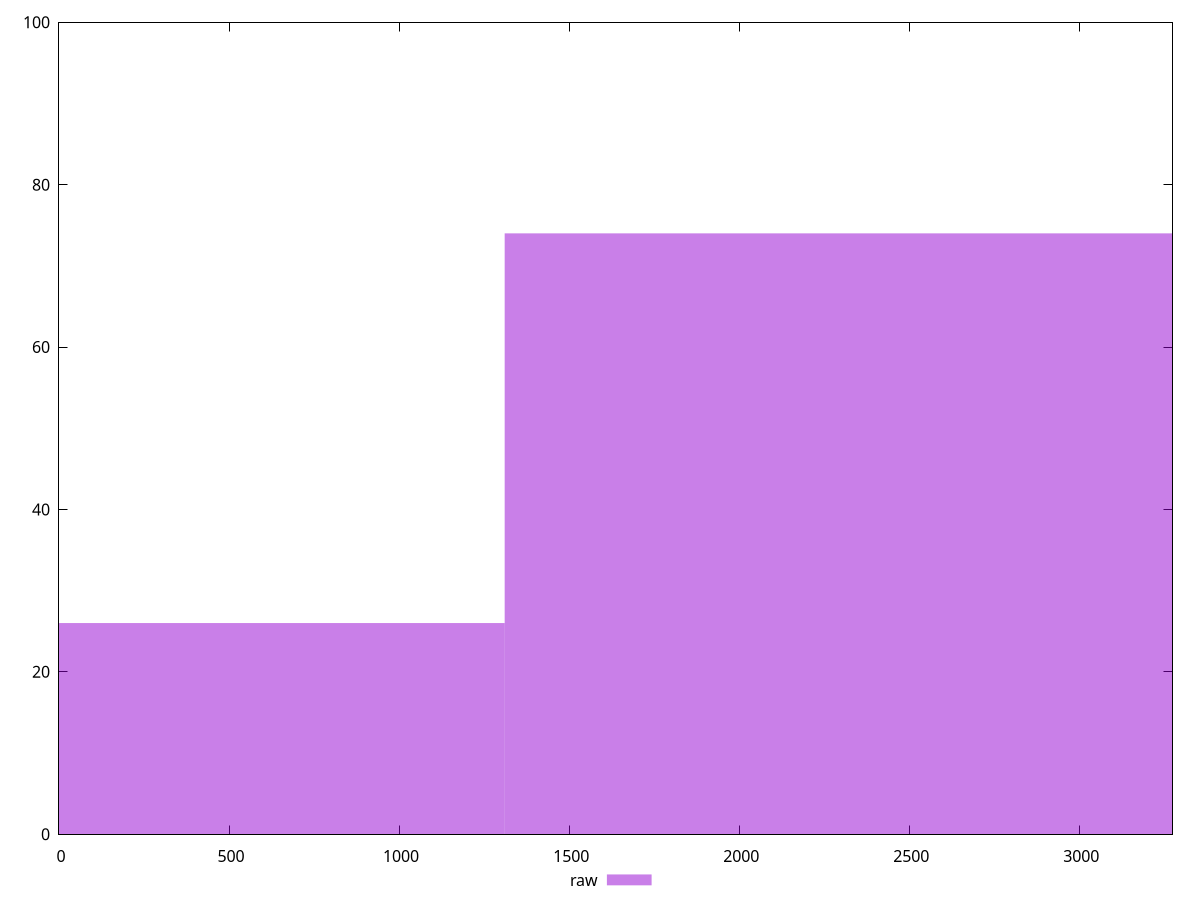 reset

$raw <<EOF
2620.794430766587 74
0 26
EOF

set key outside below
set boxwidth 2620.794430766587
set xrange [0:3274]
set yrange [0:100]
set trange [0:100]
set style fill transparent solid 0.5 noborder
set terminal svg size 640, 490 enhanced background rgb 'white'
set output "report_00013_2021-02-09T12-04-24.940Z/uses-rel-preload/samples/pages/raw/histogram.svg"

plot $raw title "raw" with boxes

reset
